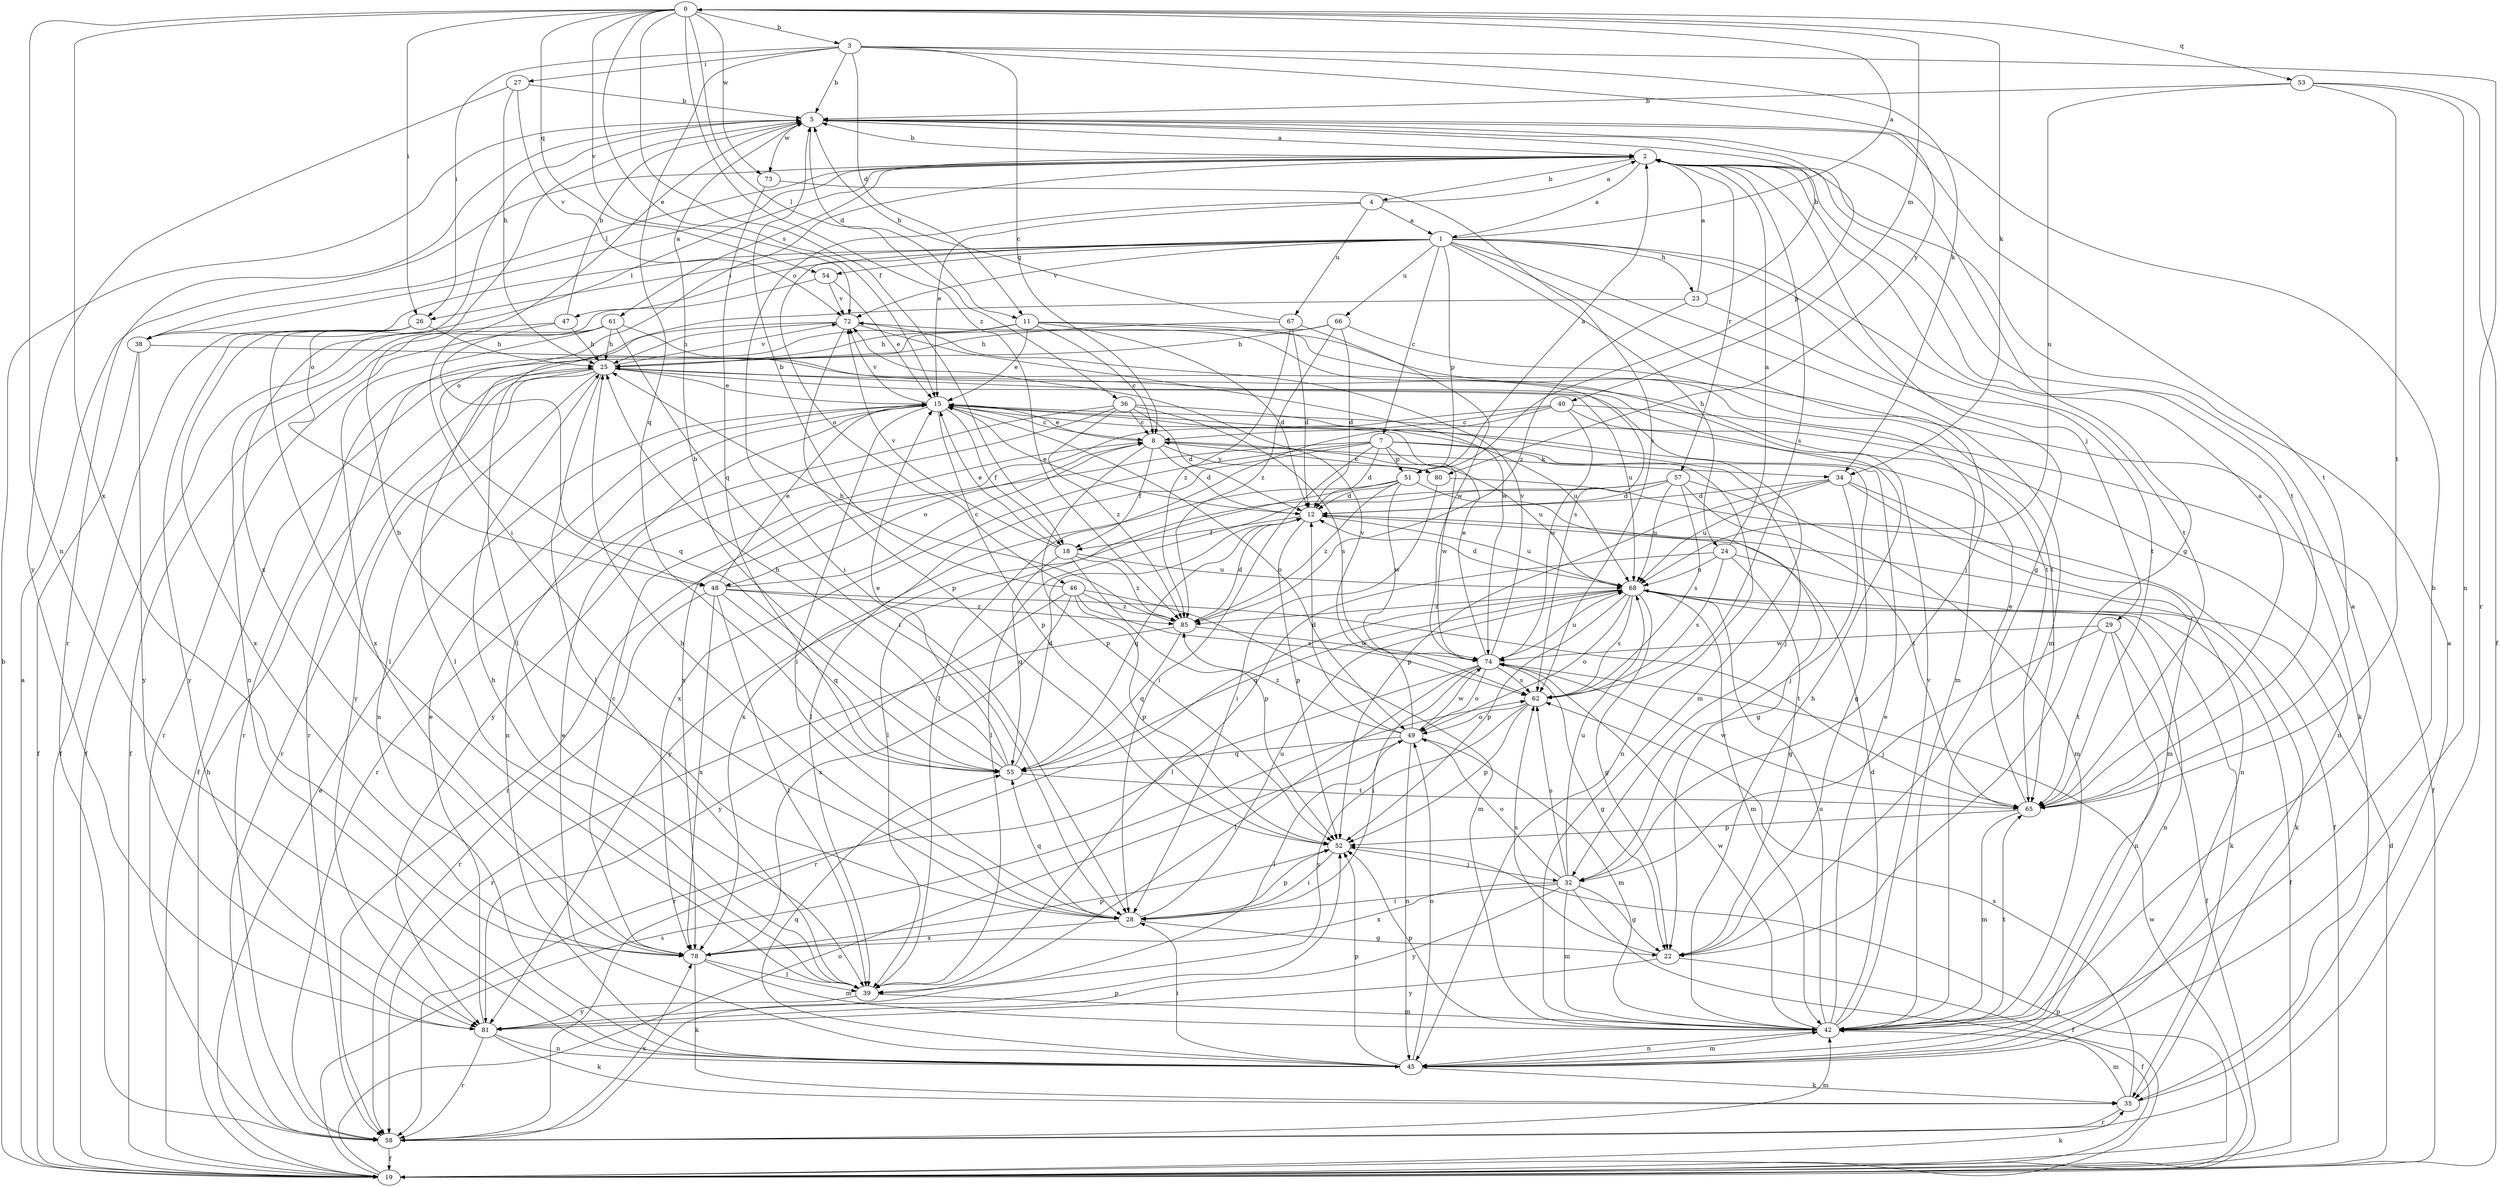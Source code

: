 strict digraph  {
0;
1;
2;
3;
4;
5;
7;
8;
11;
12;
15;
18;
19;
22;
23;
24;
25;
26;
27;
28;
29;
32;
34;
35;
36;
38;
39;
40;
42;
45;
46;
47;
48;
49;
51;
52;
53;
54;
55;
57;
58;
61;
62;
65;
66;
67;
68;
72;
73;
74;
78;
80;
81;
85;
0 -> 3  [label=b];
0 -> 15  [label=e];
0 -> 18  [label=f];
0 -> 26  [label=i];
0 -> 34  [label=k];
0 -> 36  [label=l];
0 -> 40  [label=m];
0 -> 45  [label=n];
0 -> 53  [label=q];
0 -> 54  [label=q];
0 -> 72  [label=v];
0 -> 73  [label=w];
0 -> 78  [label=x];
0 -> 85  [label=z];
1 -> 0  [label=a];
1 -> 7  [label=c];
1 -> 23  [label=h];
1 -> 24  [label=h];
1 -> 26  [label=i];
1 -> 29  [label=j];
1 -> 32  [label=j];
1 -> 38  [label=l];
1 -> 42  [label=m];
1 -> 46  [label=o];
1 -> 47  [label=o];
1 -> 51  [label=p];
1 -> 54  [label=q];
1 -> 65  [label=t];
1 -> 66  [label=u];
1 -> 72  [label=v];
2 -> 1  [label=a];
2 -> 4  [label=b];
2 -> 5  [label=b];
2 -> 22  [label=g];
2 -> 38  [label=l];
2 -> 48  [label=o];
2 -> 57  [label=r];
2 -> 61  [label=s];
2 -> 62  [label=s];
2 -> 65  [label=t];
2 -> 78  [label=x];
3 -> 5  [label=b];
3 -> 8  [label=c];
3 -> 11  [label=d];
3 -> 26  [label=i];
3 -> 27  [label=i];
3 -> 34  [label=k];
3 -> 55  [label=q];
3 -> 58  [label=r];
3 -> 80  [label=y];
4 -> 1  [label=a];
4 -> 2  [label=a];
4 -> 15  [label=e];
4 -> 28  [label=i];
4 -> 67  [label=u];
5 -> 2  [label=a];
5 -> 11  [label=d];
5 -> 22  [label=g];
5 -> 28  [label=i];
5 -> 48  [label=o];
5 -> 51  [label=p];
5 -> 58  [label=r];
5 -> 65  [label=t];
5 -> 73  [label=w];
7 -> 12  [label=d];
7 -> 22  [label=g];
7 -> 28  [label=i];
7 -> 39  [label=l];
7 -> 45  [label=n];
7 -> 51  [label=p];
7 -> 58  [label=r];
7 -> 74  [label=w];
7 -> 78  [label=x];
8 -> 12  [label=d];
8 -> 15  [label=e];
8 -> 18  [label=f];
8 -> 34  [label=k];
8 -> 48  [label=o];
8 -> 52  [label=p];
8 -> 68  [label=u];
8 -> 80  [label=y];
11 -> 8  [label=c];
11 -> 12  [label=d];
11 -> 15  [label=e];
11 -> 25  [label=h];
11 -> 35  [label=k];
11 -> 42  [label=m];
11 -> 58  [label=r];
12 -> 15  [label=e];
12 -> 18  [label=f];
12 -> 52  [label=p];
12 -> 55  [label=q];
12 -> 68  [label=u];
15 -> 8  [label=c];
15 -> 18  [label=f];
15 -> 28  [label=i];
15 -> 45  [label=n];
15 -> 49  [label=o];
15 -> 52  [label=p];
15 -> 68  [label=u];
15 -> 72  [label=v];
18 -> 15  [label=e];
18 -> 52  [label=p];
18 -> 55  [label=q];
18 -> 68  [label=u];
18 -> 72  [label=v];
18 -> 85  [label=z];
19 -> 2  [label=a];
19 -> 5  [label=b];
19 -> 12  [label=d];
19 -> 15  [label=e];
19 -> 25  [label=h];
19 -> 35  [label=k];
19 -> 49  [label=o];
19 -> 52  [label=p];
19 -> 62  [label=s];
19 -> 74  [label=w];
22 -> 19  [label=f];
22 -> 62  [label=s];
22 -> 81  [label=y];
23 -> 2  [label=a];
23 -> 5  [label=b];
23 -> 39  [label=l];
23 -> 65  [label=t];
23 -> 85  [label=z];
24 -> 2  [label=a];
24 -> 22  [label=g];
24 -> 35  [label=k];
24 -> 39  [label=l];
24 -> 62  [label=s];
24 -> 68  [label=u];
25 -> 15  [label=e];
25 -> 19  [label=f];
25 -> 39  [label=l];
25 -> 42  [label=m];
25 -> 45  [label=n];
25 -> 58  [label=r];
25 -> 68  [label=u];
25 -> 72  [label=v];
25 -> 81  [label=y];
26 -> 19  [label=f];
26 -> 25  [label=h];
26 -> 39  [label=l];
26 -> 78  [label=x];
26 -> 81  [label=y];
27 -> 5  [label=b];
27 -> 25  [label=h];
27 -> 72  [label=v];
27 -> 81  [label=y];
28 -> 5  [label=b];
28 -> 22  [label=g];
28 -> 25  [label=h];
28 -> 52  [label=p];
28 -> 55  [label=q];
28 -> 68  [label=u];
28 -> 78  [label=x];
29 -> 19  [label=f];
29 -> 32  [label=j];
29 -> 45  [label=n];
29 -> 65  [label=t];
29 -> 74  [label=w];
32 -> 19  [label=f];
32 -> 22  [label=g];
32 -> 28  [label=i];
32 -> 42  [label=m];
32 -> 49  [label=o];
32 -> 62  [label=s];
32 -> 68  [label=u];
32 -> 78  [label=x];
32 -> 81  [label=y];
34 -> 12  [label=d];
34 -> 32  [label=j];
34 -> 42  [label=m];
34 -> 45  [label=n];
34 -> 52  [label=p];
34 -> 68  [label=u];
35 -> 2  [label=a];
35 -> 42  [label=m];
35 -> 58  [label=r];
35 -> 62  [label=s];
36 -> 8  [label=c];
36 -> 12  [label=d];
36 -> 32  [label=j];
36 -> 58  [label=r];
36 -> 62  [label=s];
36 -> 81  [label=y];
36 -> 85  [label=z];
38 -> 2  [label=a];
38 -> 19  [label=f];
38 -> 65  [label=t];
38 -> 81  [label=y];
39 -> 25  [label=h];
39 -> 42  [label=m];
39 -> 81  [label=y];
40 -> 8  [label=c];
40 -> 19  [label=f];
40 -> 39  [label=l];
40 -> 45  [label=n];
40 -> 74  [label=w];
40 -> 78  [label=x];
42 -> 2  [label=a];
42 -> 5  [label=b];
42 -> 12  [label=d];
42 -> 15  [label=e];
42 -> 25  [label=h];
42 -> 45  [label=n];
42 -> 52  [label=p];
42 -> 65  [label=t];
42 -> 68  [label=u];
42 -> 72  [label=v];
42 -> 74  [label=w];
45 -> 15  [label=e];
45 -> 28  [label=i];
45 -> 35  [label=k];
45 -> 42  [label=m];
45 -> 49  [label=o];
45 -> 52  [label=p];
45 -> 55  [label=q];
46 -> 5  [label=b];
46 -> 42  [label=m];
46 -> 52  [label=p];
46 -> 62  [label=s];
46 -> 78  [label=x];
46 -> 81  [label=y];
46 -> 85  [label=z];
47 -> 5  [label=b];
47 -> 19  [label=f];
47 -> 25  [label=h];
47 -> 55  [label=q];
48 -> 8  [label=c];
48 -> 15  [label=e];
48 -> 39  [label=l];
48 -> 55  [label=q];
48 -> 58  [label=r];
48 -> 65  [label=t];
48 -> 78  [label=x];
48 -> 85  [label=z];
49 -> 12  [label=d];
49 -> 39  [label=l];
49 -> 42  [label=m];
49 -> 45  [label=n];
49 -> 55  [label=q];
49 -> 72  [label=v];
49 -> 74  [label=w];
49 -> 85  [label=z];
51 -> 2  [label=a];
51 -> 12  [label=d];
51 -> 22  [label=g];
51 -> 39  [label=l];
51 -> 74  [label=w];
51 -> 78  [label=x];
51 -> 85  [label=z];
52 -> 28  [label=i];
52 -> 32  [label=j];
53 -> 5  [label=b];
53 -> 19  [label=f];
53 -> 45  [label=n];
53 -> 65  [label=t];
53 -> 68  [label=u];
54 -> 15  [label=e];
54 -> 45  [label=n];
54 -> 72  [label=v];
55 -> 5  [label=b];
55 -> 12  [label=d];
55 -> 15  [label=e];
55 -> 25  [label=h];
55 -> 65  [label=t];
57 -> 12  [label=d];
57 -> 39  [label=l];
57 -> 42  [label=m];
57 -> 62  [label=s];
57 -> 65  [label=t];
57 -> 68  [label=u];
57 -> 81  [label=y];
58 -> 19  [label=f];
58 -> 42  [label=m];
58 -> 52  [label=p];
58 -> 78  [label=x];
61 -> 19  [label=f];
61 -> 25  [label=h];
61 -> 28  [label=i];
61 -> 58  [label=r];
61 -> 62  [label=s];
61 -> 78  [label=x];
62 -> 49  [label=o];
62 -> 52  [label=p];
62 -> 81  [label=y];
65 -> 2  [label=a];
65 -> 15  [label=e];
65 -> 42  [label=m];
65 -> 52  [label=p];
65 -> 74  [label=w];
66 -> 12  [label=d];
66 -> 25  [label=h];
66 -> 58  [label=r];
66 -> 65  [label=t];
66 -> 85  [label=z];
67 -> 5  [label=b];
67 -> 12  [label=d];
67 -> 25  [label=h];
67 -> 74  [label=w];
67 -> 85  [label=z];
68 -> 12  [label=d];
68 -> 19  [label=f];
68 -> 22  [label=g];
68 -> 35  [label=k];
68 -> 42  [label=m];
68 -> 45  [label=n];
68 -> 49  [label=o];
68 -> 52  [label=p];
68 -> 55  [label=q];
68 -> 58  [label=r];
68 -> 62  [label=s];
68 -> 85  [label=z];
72 -> 25  [label=h];
72 -> 39  [label=l];
72 -> 52  [label=p];
72 -> 74  [label=w];
73 -> 55  [label=q];
73 -> 62  [label=s];
74 -> 15  [label=e];
74 -> 22  [label=g];
74 -> 28  [label=i];
74 -> 39  [label=l];
74 -> 49  [label=o];
74 -> 58  [label=r];
74 -> 62  [label=s];
74 -> 68  [label=u];
74 -> 72  [label=v];
78 -> 8  [label=c];
78 -> 35  [label=k];
78 -> 39  [label=l];
78 -> 42  [label=m];
78 -> 52  [label=p];
80 -> 8  [label=c];
80 -> 19  [label=f];
80 -> 28  [label=i];
81 -> 15  [label=e];
81 -> 35  [label=k];
81 -> 45  [label=n];
81 -> 58  [label=r];
85 -> 12  [label=d];
85 -> 25  [label=h];
85 -> 55  [label=q];
85 -> 58  [label=r];
85 -> 74  [label=w];
}
